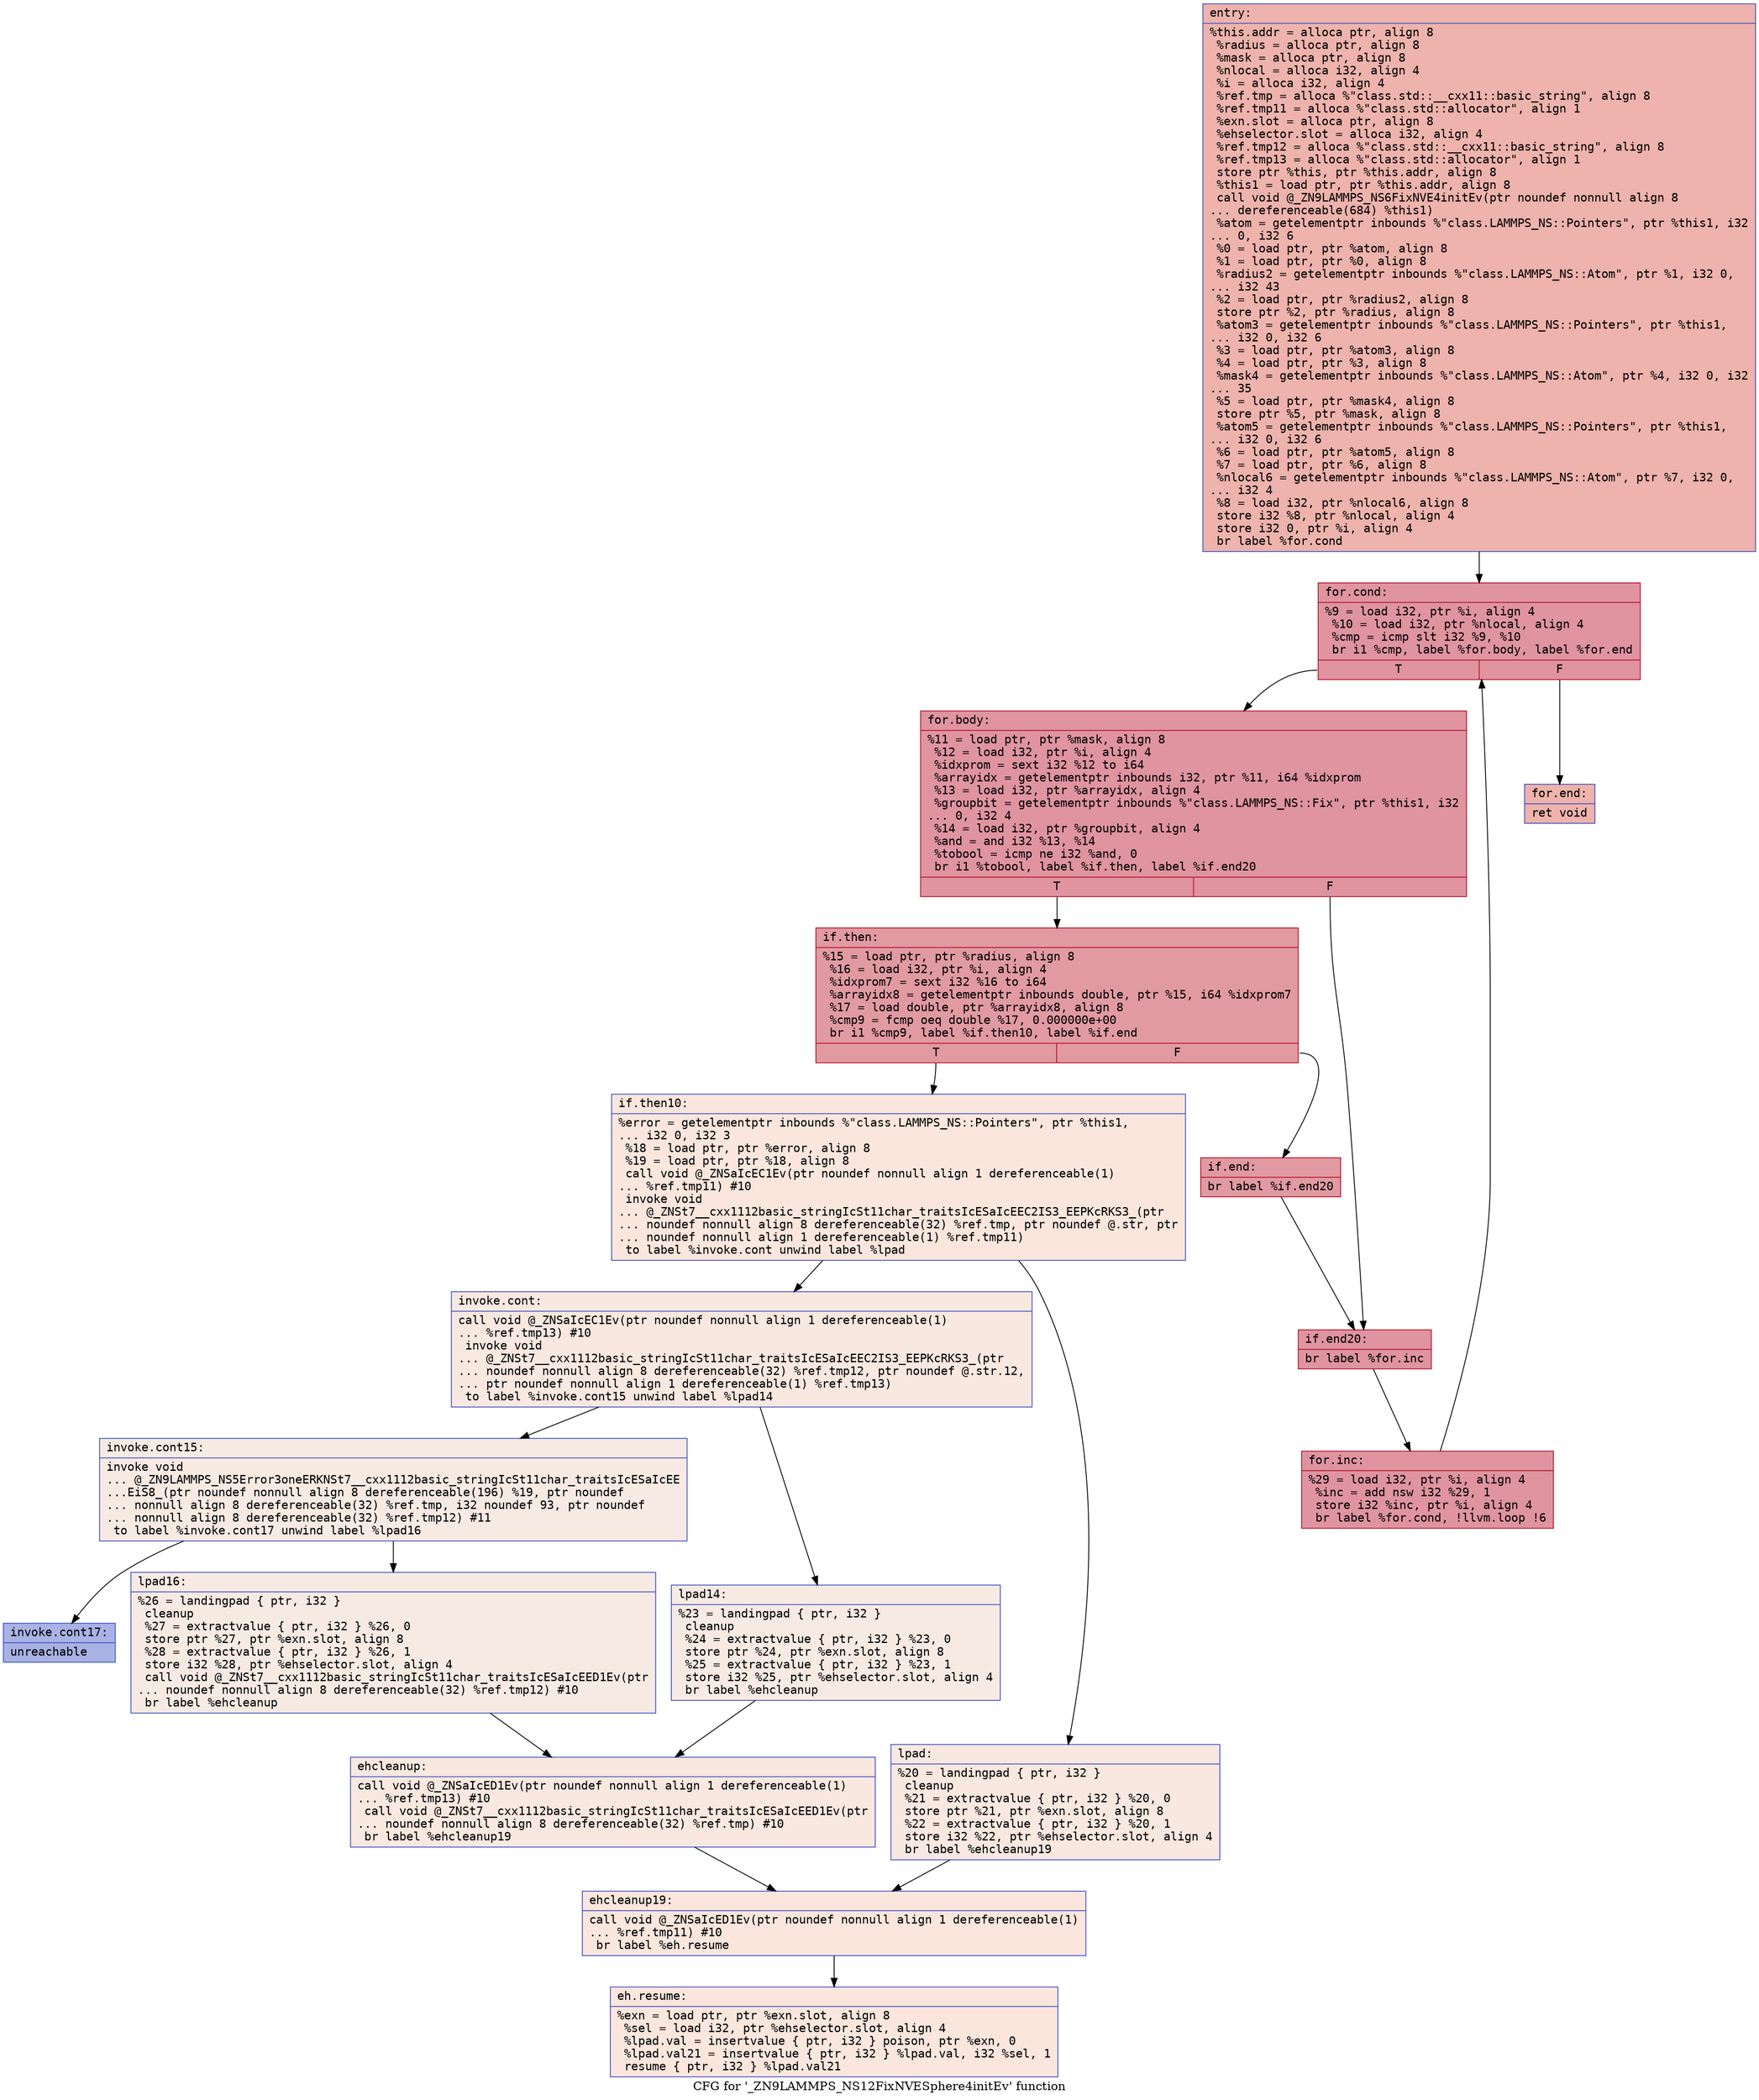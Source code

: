 digraph "CFG for '_ZN9LAMMPS_NS12FixNVESphere4initEv' function" {
	label="CFG for '_ZN9LAMMPS_NS12FixNVESphere4initEv' function";

	Node0x55fe505d8ae0 [shape=record,color="#3d50c3ff", style=filled, fillcolor="#d6524470" fontname="Courier",label="{entry:\l|  %this.addr = alloca ptr, align 8\l  %radius = alloca ptr, align 8\l  %mask = alloca ptr, align 8\l  %nlocal = alloca i32, align 4\l  %i = alloca i32, align 4\l  %ref.tmp = alloca %\"class.std::__cxx11::basic_string\", align 8\l  %ref.tmp11 = alloca %\"class.std::allocator\", align 1\l  %exn.slot = alloca ptr, align 8\l  %ehselector.slot = alloca i32, align 4\l  %ref.tmp12 = alloca %\"class.std::__cxx11::basic_string\", align 8\l  %ref.tmp13 = alloca %\"class.std::allocator\", align 1\l  store ptr %this, ptr %this.addr, align 8\l  %this1 = load ptr, ptr %this.addr, align 8\l  call void @_ZN9LAMMPS_NS6FixNVE4initEv(ptr noundef nonnull align 8\l... dereferenceable(684) %this1)\l  %atom = getelementptr inbounds %\"class.LAMMPS_NS::Pointers\", ptr %this1, i32\l... 0, i32 6\l  %0 = load ptr, ptr %atom, align 8\l  %1 = load ptr, ptr %0, align 8\l  %radius2 = getelementptr inbounds %\"class.LAMMPS_NS::Atom\", ptr %1, i32 0,\l... i32 43\l  %2 = load ptr, ptr %radius2, align 8\l  store ptr %2, ptr %radius, align 8\l  %atom3 = getelementptr inbounds %\"class.LAMMPS_NS::Pointers\", ptr %this1,\l... i32 0, i32 6\l  %3 = load ptr, ptr %atom3, align 8\l  %4 = load ptr, ptr %3, align 8\l  %mask4 = getelementptr inbounds %\"class.LAMMPS_NS::Atom\", ptr %4, i32 0, i32\l... 35\l  %5 = load ptr, ptr %mask4, align 8\l  store ptr %5, ptr %mask, align 8\l  %atom5 = getelementptr inbounds %\"class.LAMMPS_NS::Pointers\", ptr %this1,\l... i32 0, i32 6\l  %6 = load ptr, ptr %atom5, align 8\l  %7 = load ptr, ptr %6, align 8\l  %nlocal6 = getelementptr inbounds %\"class.LAMMPS_NS::Atom\", ptr %7, i32 0,\l... i32 4\l  %8 = load i32, ptr %nlocal6, align 8\l  store i32 %8, ptr %nlocal, align 4\l  store i32 0, ptr %i, align 4\l  br label %for.cond\l}"];
	Node0x55fe505d8ae0 -> Node0x55fe505da1e0[tooltip="entry -> for.cond\nProbability 100.00%" ];
	Node0x55fe505da1e0 [shape=record,color="#b70d28ff", style=filled, fillcolor="#b70d2870" fontname="Courier",label="{for.cond:\l|  %9 = load i32, ptr %i, align 4\l  %10 = load i32, ptr %nlocal, align 4\l  %cmp = icmp slt i32 %9, %10\l  br i1 %cmp, label %for.body, label %for.end\l|{<s0>T|<s1>F}}"];
	Node0x55fe505da1e0:s0 -> Node0x55fe505da480[tooltip="for.cond -> for.body\nProbability 96.88%" ];
	Node0x55fe505da1e0:s1 -> Node0x55fe505da500[tooltip="for.cond -> for.end\nProbability 3.12%" ];
	Node0x55fe505da480 [shape=record,color="#b70d28ff", style=filled, fillcolor="#b70d2870" fontname="Courier",label="{for.body:\l|  %11 = load ptr, ptr %mask, align 8\l  %12 = load i32, ptr %i, align 4\l  %idxprom = sext i32 %12 to i64\l  %arrayidx = getelementptr inbounds i32, ptr %11, i64 %idxprom\l  %13 = load i32, ptr %arrayidx, align 4\l  %groupbit = getelementptr inbounds %\"class.LAMMPS_NS::Fix\", ptr %this1, i32\l... 0, i32 4\l  %14 = load i32, ptr %groupbit, align 4\l  %and = and i32 %13, %14\l  %tobool = icmp ne i32 %and, 0\l  br i1 %tobool, label %if.then, label %if.end20\l|{<s0>T|<s1>F}}"];
	Node0x55fe505da480:s0 -> Node0x55fe505dad50[tooltip="for.body -> if.then\nProbability 62.50%" ];
	Node0x55fe505da480:s1 -> Node0x55fe505dadc0[tooltip="for.body -> if.end20\nProbability 37.50%" ];
	Node0x55fe505dad50 [shape=record,color="#b70d28ff", style=filled, fillcolor="#bb1b2c70" fontname="Courier",label="{if.then:\l|  %15 = load ptr, ptr %radius, align 8\l  %16 = load i32, ptr %i, align 4\l  %idxprom7 = sext i32 %16 to i64\l  %arrayidx8 = getelementptr inbounds double, ptr %15, i64 %idxprom7\l  %17 = load double, ptr %arrayidx8, align 8\l  %cmp9 = fcmp oeq double %17, 0.000000e+00\l  br i1 %cmp9, label %if.then10, label %if.end\l|{<s0>T|<s1>F}}"];
	Node0x55fe505dad50:s0 -> Node0x55fe505db330[tooltip="if.then -> if.then10\nProbability 0.00%" ];
	Node0x55fe505dad50:s1 -> Node0x55fe505db3b0[tooltip="if.then -> if.end\nProbability 100.00%" ];
	Node0x55fe505db330 [shape=record,color="#3d50c3ff", style=filled, fillcolor="#f3c7b170" fontname="Courier",label="{if.then10:\l|  %error = getelementptr inbounds %\"class.LAMMPS_NS::Pointers\", ptr %this1,\l... i32 0, i32 3\l  %18 = load ptr, ptr %error, align 8\l  %19 = load ptr, ptr %18, align 8\l  call void @_ZNSaIcEC1Ev(ptr noundef nonnull align 1 dereferenceable(1)\l... %ref.tmp11) #10\l  invoke void\l... @_ZNSt7__cxx1112basic_stringIcSt11char_traitsIcESaIcEEC2IS3_EEPKcRKS3_(ptr\l... noundef nonnull align 8 dereferenceable(32) %ref.tmp, ptr noundef @.str, ptr\l... noundef nonnull align 1 dereferenceable(1) %ref.tmp11)\l          to label %invoke.cont unwind label %lpad\l}"];
	Node0x55fe505db330 -> Node0x55fe505db890[tooltip="if.then10 -> invoke.cont\nProbability 50.00%" ];
	Node0x55fe505db330 -> Node0x55fe505db910[tooltip="if.then10 -> lpad\nProbability 50.00%" ];
	Node0x55fe505db890 [shape=record,color="#3d50c3ff", style=filled, fillcolor="#f1ccb870" fontname="Courier",label="{invoke.cont:\l|  call void @_ZNSaIcEC1Ev(ptr noundef nonnull align 1 dereferenceable(1)\l... %ref.tmp13) #10\l  invoke void\l... @_ZNSt7__cxx1112basic_stringIcSt11char_traitsIcESaIcEEC2IS3_EEPKcRKS3_(ptr\l... noundef nonnull align 8 dereferenceable(32) %ref.tmp12, ptr noundef @.str.12,\l... ptr noundef nonnull align 1 dereferenceable(1) %ref.tmp13)\l          to label %invoke.cont15 unwind label %lpad14\l}"];
	Node0x55fe505db890 -> Node0x55fe505dbc90[tooltip="invoke.cont -> invoke.cont15\nProbability 50.00%" ];
	Node0x55fe505db890 -> Node0x55fe505dbce0[tooltip="invoke.cont -> lpad14\nProbability 50.00%" ];
	Node0x55fe505dbc90 [shape=record,color="#3d50c3ff", style=filled, fillcolor="#eed0c070" fontname="Courier",label="{invoke.cont15:\l|  invoke void\l... @_ZN9LAMMPS_NS5Error3oneERKNSt7__cxx1112basic_stringIcSt11char_traitsIcESaIcEE\l...EiS8_(ptr noundef nonnull align 8 dereferenceable(196) %19, ptr noundef\l... nonnull align 8 dereferenceable(32) %ref.tmp, i32 noundef 93, ptr noundef\l... nonnull align 8 dereferenceable(32) %ref.tmp12) #11\l          to label %invoke.cont17 unwind label %lpad16\l}"];
	Node0x55fe505dbc90 -> Node0x55fe505dbc40[tooltip="invoke.cont15 -> invoke.cont17\nProbability 0.00%" ];
	Node0x55fe505dbc90 -> Node0x55fe505dc000[tooltip="invoke.cont15 -> lpad16\nProbability 100.00%" ];
	Node0x55fe505dbc40 [shape=record,color="#3d50c3ff", style=filled, fillcolor="#3d50c370" fontname="Courier",label="{invoke.cont17:\l|  unreachable\l}"];
	Node0x55fe505db910 [shape=record,color="#3d50c3ff", style=filled, fillcolor="#f1ccb870" fontname="Courier",label="{lpad:\l|  %20 = landingpad \{ ptr, i32 \}\l          cleanup\l  %21 = extractvalue \{ ptr, i32 \} %20, 0\l  store ptr %21, ptr %exn.slot, align 8\l  %22 = extractvalue \{ ptr, i32 \} %20, 1\l  store i32 %22, ptr %ehselector.slot, align 4\l  br label %ehcleanup19\l}"];
	Node0x55fe505db910 -> Node0x55fe505dc6a0[tooltip="lpad -> ehcleanup19\nProbability 100.00%" ];
	Node0x55fe505dbce0 [shape=record,color="#3d50c3ff", style=filled, fillcolor="#eed0c070" fontname="Courier",label="{lpad14:\l|  %23 = landingpad \{ ptr, i32 \}\l          cleanup\l  %24 = extractvalue \{ ptr, i32 \} %23, 0\l  store ptr %24, ptr %exn.slot, align 8\l  %25 = extractvalue \{ ptr, i32 \} %23, 1\l  store i32 %25, ptr %ehselector.slot, align 4\l  br label %ehcleanup\l}"];
	Node0x55fe505dbce0 -> Node0x55fe505dc9f0[tooltip="lpad14 -> ehcleanup\nProbability 100.00%" ];
	Node0x55fe505dc000 [shape=record,color="#3d50c3ff", style=filled, fillcolor="#eed0c070" fontname="Courier",label="{lpad16:\l|  %26 = landingpad \{ ptr, i32 \}\l          cleanup\l  %27 = extractvalue \{ ptr, i32 \} %26, 0\l  store ptr %27, ptr %exn.slot, align 8\l  %28 = extractvalue \{ ptr, i32 \} %26, 1\l  store i32 %28, ptr %ehselector.slot, align 4\l  call void @_ZNSt7__cxx1112basic_stringIcSt11char_traitsIcESaIcEED1Ev(ptr\l... noundef nonnull align 8 dereferenceable(32) %ref.tmp12) #10\l  br label %ehcleanup\l}"];
	Node0x55fe505dc000 -> Node0x55fe505dc9f0[tooltip="lpad16 -> ehcleanup\nProbability 100.00%" ];
	Node0x55fe505dc9f0 [shape=record,color="#3d50c3ff", style=filled, fillcolor="#f1ccb870" fontname="Courier",label="{ehcleanup:\l|  call void @_ZNSaIcED1Ev(ptr noundef nonnull align 1 dereferenceable(1)\l... %ref.tmp13) #10\l  call void @_ZNSt7__cxx1112basic_stringIcSt11char_traitsIcESaIcEED1Ev(ptr\l... noundef nonnull align 8 dereferenceable(32) %ref.tmp) #10\l  br label %ehcleanup19\l}"];
	Node0x55fe505dc9f0 -> Node0x55fe505dc6a0[tooltip="ehcleanup -> ehcleanup19\nProbability 100.00%" ];
	Node0x55fe505dc6a0 [shape=record,color="#3d50c3ff", style=filled, fillcolor="#f3c7b170" fontname="Courier",label="{ehcleanup19:\l|  call void @_ZNSaIcED1Ev(ptr noundef nonnull align 1 dereferenceable(1)\l... %ref.tmp11) #10\l  br label %eh.resume\l}"];
	Node0x55fe505dc6a0 -> Node0x55fe505dd2a0[tooltip="ehcleanup19 -> eh.resume\nProbability 100.00%" ];
	Node0x55fe505db3b0 [shape=record,color="#b70d28ff", style=filled, fillcolor="#bb1b2c70" fontname="Courier",label="{if.end:\l|  br label %if.end20\l}"];
	Node0x55fe505db3b0 -> Node0x55fe505dadc0[tooltip="if.end -> if.end20\nProbability 100.00%" ];
	Node0x55fe505dadc0 [shape=record,color="#b70d28ff", style=filled, fillcolor="#b70d2870" fontname="Courier",label="{if.end20:\l|  br label %for.inc\l}"];
	Node0x55fe505dadc0 -> Node0x55fe505dd3d0[tooltip="if.end20 -> for.inc\nProbability 100.00%" ];
	Node0x55fe505dd3d0 [shape=record,color="#b70d28ff", style=filled, fillcolor="#b70d2870" fontname="Courier",label="{for.inc:\l|  %29 = load i32, ptr %i, align 4\l  %inc = add nsw i32 %29, 1\l  store i32 %inc, ptr %i, align 4\l  br label %for.cond, !llvm.loop !6\l}"];
	Node0x55fe505dd3d0 -> Node0x55fe505da1e0[tooltip="for.inc -> for.cond\nProbability 100.00%" ];
	Node0x55fe505da500 [shape=record,color="#3d50c3ff", style=filled, fillcolor="#d6524470" fontname="Courier",label="{for.end:\l|  ret void\l}"];
	Node0x55fe505dd2a0 [shape=record,color="#3d50c3ff", style=filled, fillcolor="#f3c7b170" fontname="Courier",label="{eh.resume:\l|  %exn = load ptr, ptr %exn.slot, align 8\l  %sel = load i32, ptr %ehselector.slot, align 4\l  %lpad.val = insertvalue \{ ptr, i32 \} poison, ptr %exn, 0\l  %lpad.val21 = insertvalue \{ ptr, i32 \} %lpad.val, i32 %sel, 1\l  resume \{ ptr, i32 \} %lpad.val21\l}"];
}
